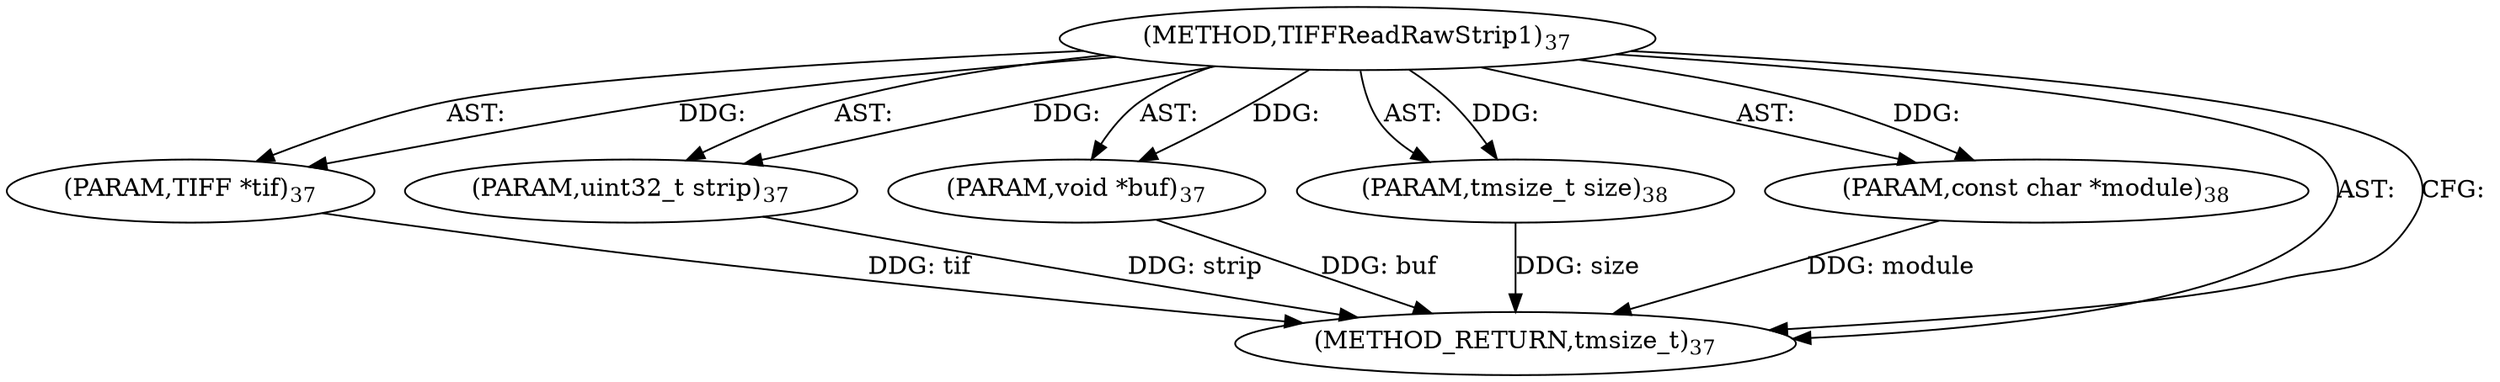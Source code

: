 digraph "TIFFReadRawStrip1" {  
"73961" [label = <(METHOD,TIFFReadRawStrip1)<SUB>37</SUB>> ]
"73962" [label = <(PARAM,TIFF *tif)<SUB>37</SUB>> ]
"73963" [label = <(PARAM,uint32_t strip)<SUB>37</SUB>> ]
"73964" [label = <(PARAM,void *buf)<SUB>37</SUB>> ]
"73965" [label = <(PARAM,tmsize_t size)<SUB>38</SUB>> ]
"73966" [label = <(PARAM,const char *module)<SUB>38</SUB>> ]
"73967" [label = <(METHOD_RETURN,tmsize_t)<SUB>37</SUB>> ]
  "73961" -> "73962"  [ label = "AST: "] 
  "73961" -> "73963"  [ label = "AST: "] 
  "73961" -> "73964"  [ label = "AST: "] 
  "73961" -> "73965"  [ label = "AST: "] 
  "73961" -> "73966"  [ label = "AST: "] 
  "73961" -> "73967"  [ label = "AST: "] 
  "73961" -> "73967"  [ label = "CFG: "] 
  "73962" -> "73967"  [ label = "DDG: tif"] 
  "73963" -> "73967"  [ label = "DDG: strip"] 
  "73964" -> "73967"  [ label = "DDG: buf"] 
  "73965" -> "73967"  [ label = "DDG: size"] 
  "73966" -> "73967"  [ label = "DDG: module"] 
  "73961" -> "73962"  [ label = "DDG: "] 
  "73961" -> "73963"  [ label = "DDG: "] 
  "73961" -> "73964"  [ label = "DDG: "] 
  "73961" -> "73965"  [ label = "DDG: "] 
  "73961" -> "73966"  [ label = "DDG: "] 
}

